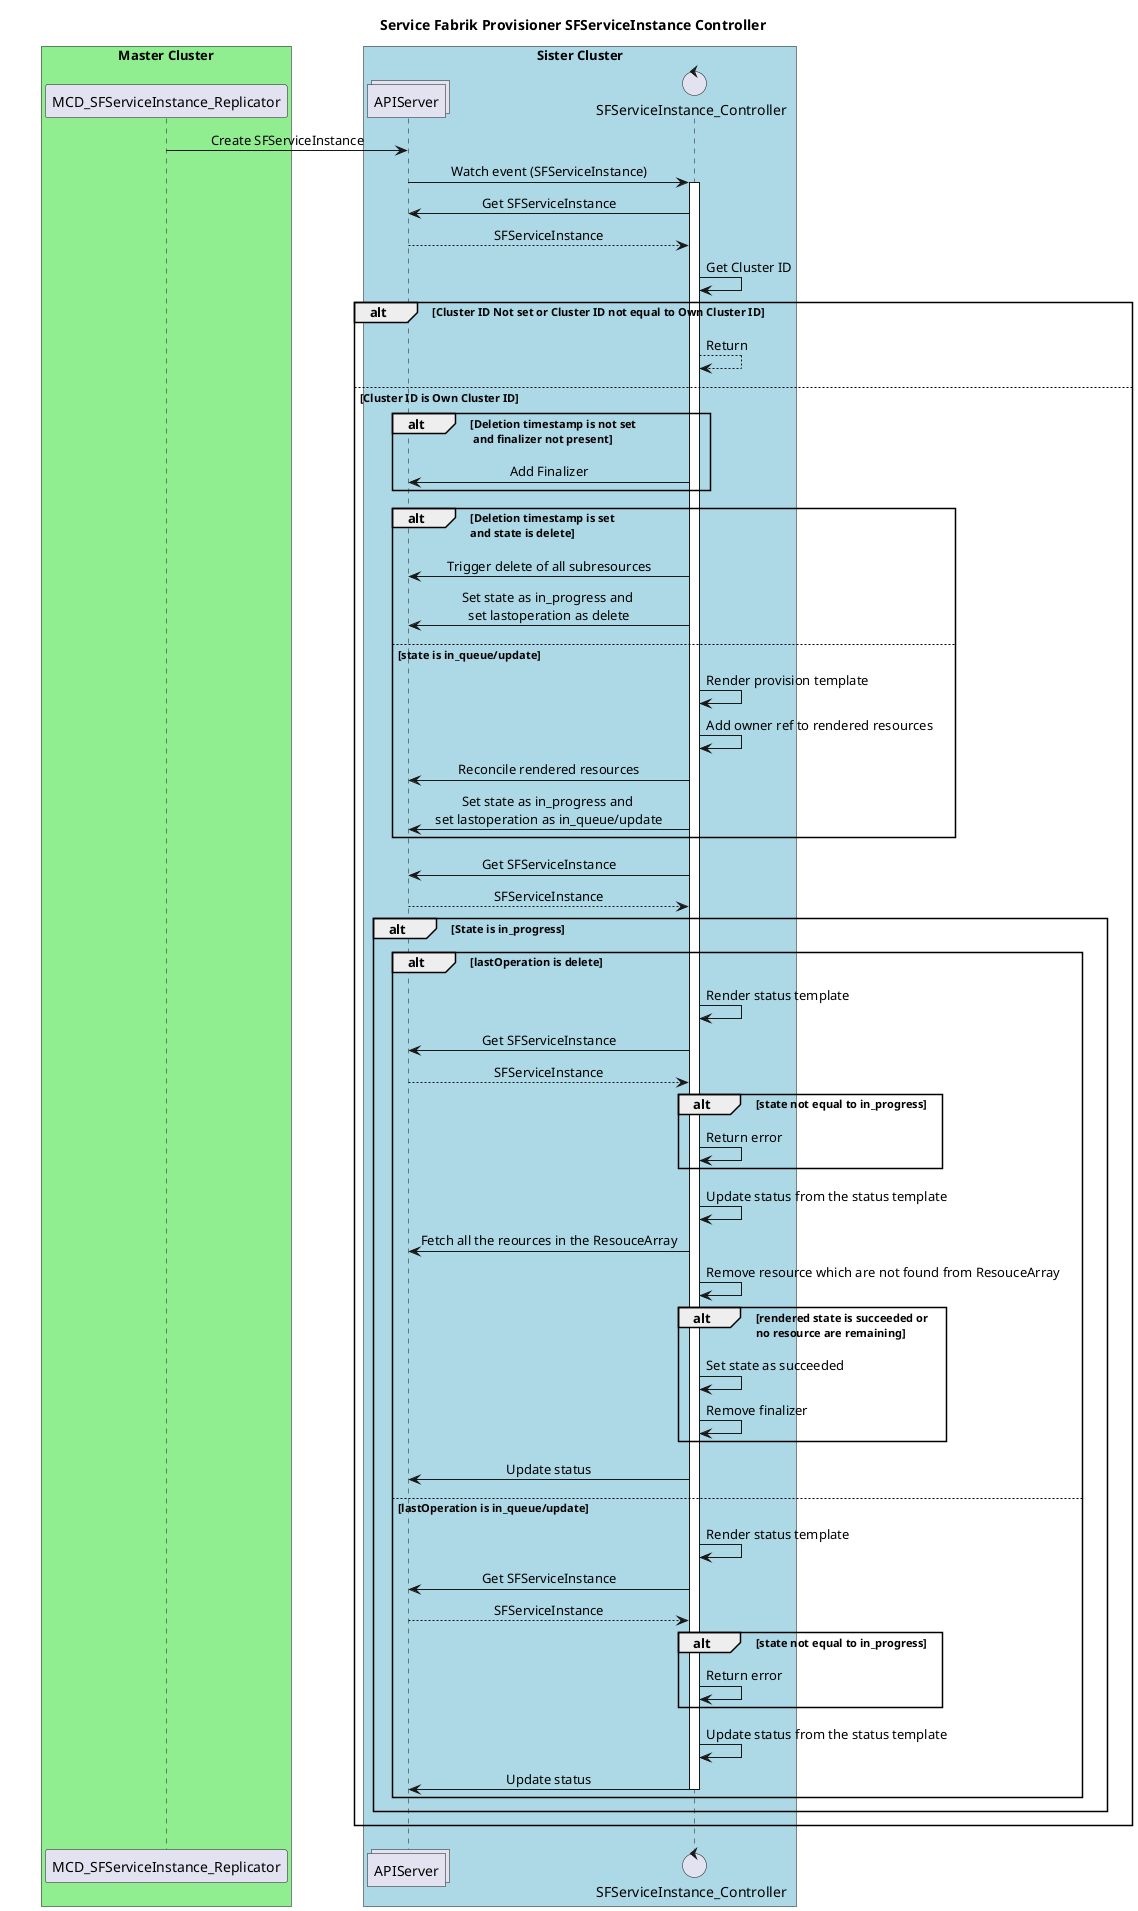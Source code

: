 @startuml
!pragma teoz true
skinparam monochrome false
skinparam sequenceMessageAlign center
skinparam handwritten false
skinparam BoxPadding 30
autoactivate off

title Service Fabrik Provisioner SFServiceInstance Controller 

participant MCD_SFServiceInstance_Replicator
box "Master Cluster" #lightgreen
    control MCD_SFServiceInstance_Replicator
end box
box "Sister Cluster" #LightBlue
    collections APIServer
    control SFServiceInstance_Controller
end box

MCD_SFServiceInstance_Replicator -> APIServer : Create SFServiceInstance
APIServer -> SFServiceInstance_Controller ++: Watch event (SFServiceInstance)
SFServiceInstance_Controller -> APIServer : Get SFServiceInstance
APIServer --> SFServiceInstance_Controller : SFServiceInstance
SFServiceInstance_Controller -> SFServiceInstance_Controller : Get Cluster ID

alt #transparent Cluster ID Not set or Cluster ID not equal to Own Cluster ID
    SFServiceInstance_Controller --> SFServiceInstance_Controller : Return
else Cluster ID is Own Cluster ID
    alt #transparent Deletion timestamp is not set\n and finalizer not present
        SFServiceInstance_Controller -> APIServer : Add Finalizer
    end
    alt #transparent Deletion timestamp is set \nand state is delete
        SFServiceInstance_Controller -> APIServer : Trigger delete of all subresources
        SFServiceInstance_Controller -> APIServer : Set state as in_progress and \nset lastoperation as delete
    else state is in_queue/update
        SFServiceInstance_Controller -> SFServiceInstance_Controller : Render provision template
        SFServiceInstance_Controller -> SFServiceInstance_Controller : Add owner ref to rendered resources
        SFServiceInstance_Controller -> APIServer : Reconcile rendered resources
        SFServiceInstance_Controller -> APIServer : Set state as in_progress and \nset lastoperation as in_queue/update
    end
    
    SFServiceInstance_Controller -> APIServer : Get SFServiceInstance
    APIServer --> SFServiceInstance_Controller : SFServiceInstance
    alt #transparent State is in_progress
        alt #transparent lastOperation is delete
            SFServiceInstance_Controller -> SFServiceInstance_Controller : Render status template
            SFServiceInstance_Controller -> APIServer : Get SFServiceInstance
            APIServer --> SFServiceInstance_Controller : SFServiceInstance
            alt #transparent state not equal to in_progress
                SFServiceInstance_Controller -> SFServiceInstance_Controller : Return error
            end
            SFServiceInstance_Controller -> SFServiceInstance_Controller : Update status from the status template
            SFServiceInstance_Controller -> APIServer : Fetch all the reources in the ResouceArray
            SFServiceInstance_Controller -> SFServiceInstance_Controller : Remove resource which are not found from ResouceArray
            alt #transparent rendered state is succeeded or \nno resource are remaining
                SFServiceInstance_Controller -> SFServiceInstance_Controller : Set state as succeeded
                SFServiceInstance_Controller -> SFServiceInstance_Controller : Remove finalizer
            end
            SFServiceInstance_Controller -> APIServer : Update status
        else lastOperation is in_queue/update
            SFServiceInstance_Controller -> SFServiceInstance_Controller : Render status template
            SFServiceInstance_Controller -> APIServer : Get SFServiceInstance
            APIServer --> SFServiceInstance_Controller : SFServiceInstance
            alt #transparent state not equal to in_progress
                SFServiceInstance_Controller -> SFServiceInstance_Controller : Return error
            end
            SFServiceInstance_Controller -> SFServiceInstance_Controller : Update status from the status template
            SFServiceInstance_Controller -> APIServer --: Update status
        end
    end
end
deactivate MCD_SFServiceInstance_Replicator
@enduml